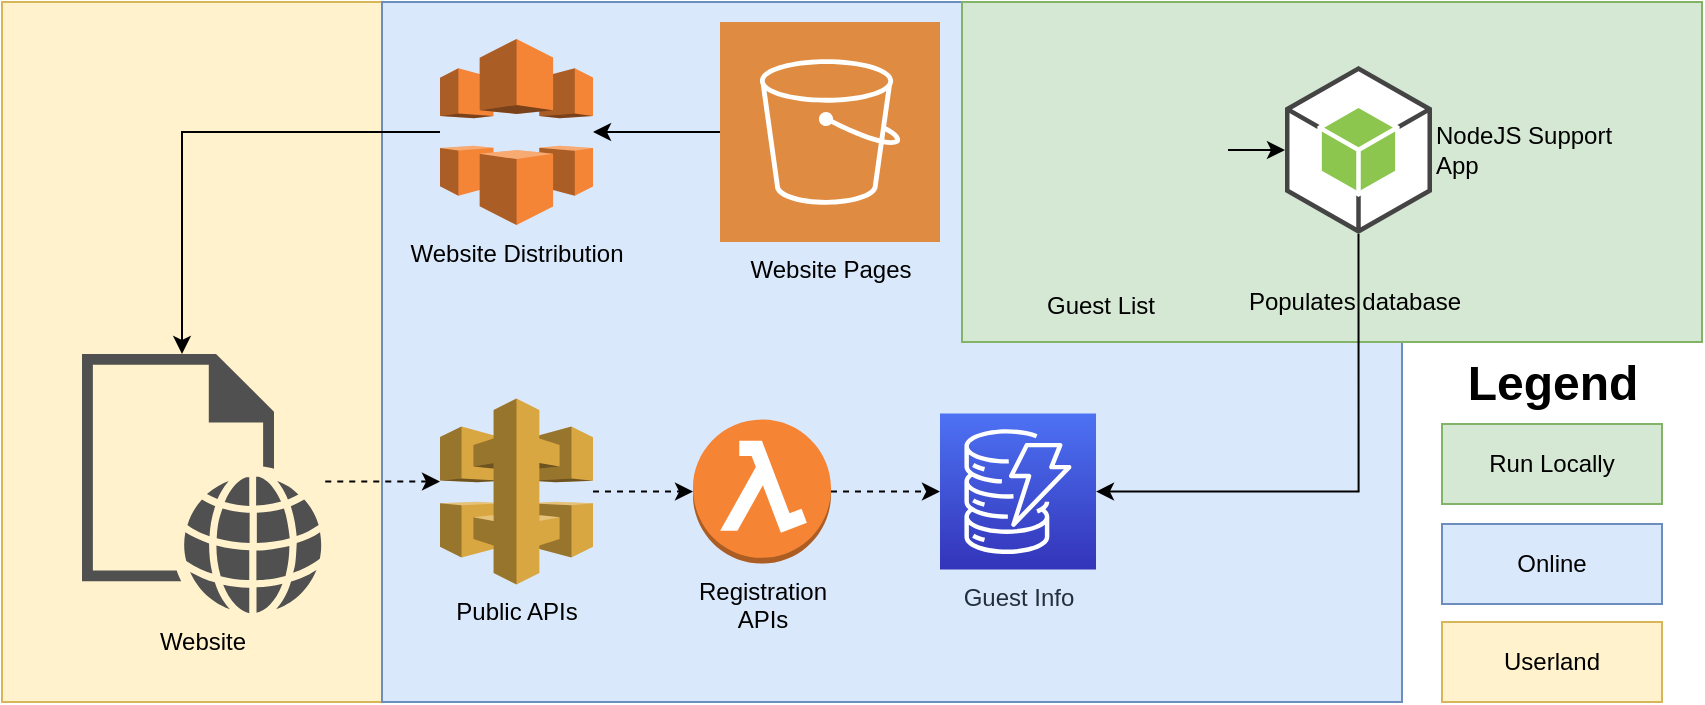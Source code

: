 <mxfile version="17.1.2" type="device"><diagram id="oXa4RapV3EE0yoTZigFx" name="Page-1"><mxGraphModel dx="2062" dy="1097" grid="1" gridSize="10" guides="1" tooltips="1" connect="1" arrows="1" fold="1" page="1" pageScale="1" pageWidth="850" pageHeight="1100" math="0" shadow="0"><root><mxCell id="0"/><mxCell id="1" parent="0"/><mxCell id="rCehv5c0b1tcyMUzMl0I-11" value="" style="rounded=0;whiteSpace=wrap;html=1;labelBackgroundColor=none;fontSize=12;fillColor=#fff2cc;strokeColor=#d6b656;" vertex="1" parent="1"><mxGeometry width="190" height="350" as="geometry"/></mxCell><mxCell id="rCehv5c0b1tcyMUzMl0I-8" value="" style="rounded=0;whiteSpace=wrap;html=1;fillColor=#dae8fc;strokeColor=#6c8ebf;" vertex="1" parent="1"><mxGeometry x="190" width="510" height="350" as="geometry"/></mxCell><mxCell id="rCehv5c0b1tcyMUzMl0I-5" value="" style="rounded=0;whiteSpace=wrap;html=1;fillColor=#d5e8d4;strokeColor=#82b366;" vertex="1" parent="1"><mxGeometry x="480" width="370" height="170" as="geometry"/></mxCell><mxCell id="WOl6RDAl4JWvggr3Kqs2-12" style="edgeStyle=orthogonalEdgeStyle;rounded=0;orthogonalLoop=1;jettySize=auto;html=1;" parent="1" source="WOl6RDAl4JWvggr3Kqs2-1" target="WOl6RDAl4JWvggr3Kqs2-11" edge="1"><mxGeometry relative="1" as="geometry"><Array as="points"><mxPoint x="90" y="65"/></Array></mxGeometry></mxCell><mxCell id="WOl6RDAl4JWvggr3Kqs2-1" value="Website Distribution" style="outlineConnect=0;dashed=0;verticalLabelPosition=bottom;verticalAlign=top;align=center;html=1;shape=mxgraph.aws3.cloudfront;fillColor=#F58536;gradientColor=none;" parent="1" vertex="1"><mxGeometry x="219" y="18.5" width="76.5" height="93" as="geometry"/></mxCell><mxCell id="WOl6RDAl4JWvggr3Kqs2-3" style="edgeStyle=orthogonalEdgeStyle;rounded=0;orthogonalLoop=1;jettySize=auto;html=1;" parent="1" source="WOl6RDAl4JWvggr3Kqs2-2" target="WOl6RDAl4JWvggr3Kqs2-1" edge="1"><mxGeometry relative="1" as="geometry"/></mxCell><mxCell id="WOl6RDAl4JWvggr3Kqs2-2" value="Website Pages" style="sketch=0;pointerEvents=1;shadow=0;dashed=0;html=1;strokeColor=none;fillColor=#DF8C42;labelPosition=center;verticalLabelPosition=bottom;verticalAlign=top;align=center;outlineConnect=0;shape=mxgraph.veeam2.aws_s3;" parent="1" vertex="1"><mxGeometry x="359" y="10" width="110" height="110" as="geometry"/></mxCell><mxCell id="WOl6RDAl4JWvggr3Kqs2-13" style="edgeStyle=orthogonalEdgeStyle;rounded=0;orthogonalLoop=1;jettySize=auto;html=1;startArrow=classic;startFill=1;endArrow=none;endFill=0;dashed=1;entryX=0.992;entryY=0.492;entryDx=0;entryDy=0;entryPerimeter=0;" parent="1" source="WOl6RDAl4JWvggr3Kqs2-4" target="WOl6RDAl4JWvggr3Kqs2-11" edge="1"><mxGeometry relative="1" as="geometry"><Array as="points"><mxPoint x="159" y="240"/></Array></mxGeometry></mxCell><mxCell id="WOl6RDAl4JWvggr3Kqs2-18" style="edgeStyle=orthogonalEdgeStyle;rounded=0;orthogonalLoop=1;jettySize=auto;html=1;entryX=0;entryY=0.5;entryDx=0;entryDy=0;entryPerimeter=0;startArrow=none;startFill=0;endArrow=classic;endFill=1;dashed=1;" parent="1" source="WOl6RDAl4JWvggr3Kqs2-4" target="WOl6RDAl4JWvggr3Kqs2-5" edge="1"><mxGeometry relative="1" as="geometry"/></mxCell><mxCell id="WOl6RDAl4JWvggr3Kqs2-4" value="Public APIs" style="outlineConnect=0;dashed=0;verticalLabelPosition=bottom;verticalAlign=top;align=center;html=1;shape=mxgraph.aws3.api_gateway;fillColor=#D9A741;gradientColor=none;" parent="1" vertex="1"><mxGeometry x="219" y="198.3" width="76.5" height="93" as="geometry"/></mxCell><mxCell id="WOl6RDAl4JWvggr3Kqs2-17" style="edgeStyle=orthogonalEdgeStyle;rounded=0;orthogonalLoop=1;jettySize=auto;html=1;entryX=0;entryY=0.5;entryDx=0;entryDy=0;entryPerimeter=0;startArrow=none;startFill=0;endArrow=classic;endFill=1;dashed=1;" parent="1" source="WOl6RDAl4JWvggr3Kqs2-5" target="WOl6RDAl4JWvggr3Kqs2-16" edge="1"><mxGeometry relative="1" as="geometry"/></mxCell><mxCell id="WOl6RDAl4JWvggr3Kqs2-5" value="Registration&lt;br&gt;APIs" style="outlineConnect=0;dashed=0;verticalLabelPosition=bottom;verticalAlign=top;align=center;html=1;shape=mxgraph.aws3.lambda_function;fillColor=#F58534;gradientColor=none;" parent="1" vertex="1"><mxGeometry x="345.5" y="208.8" width="69" height="72" as="geometry"/></mxCell><mxCell id="WOl6RDAl4JWvggr3Kqs2-11" value="Website" style="sketch=0;pointerEvents=1;shadow=0;dashed=0;html=1;strokeColor=none;fillColor=#505050;labelPosition=center;verticalLabelPosition=bottom;verticalAlign=top;outlineConnect=0;align=center;shape=mxgraph.office.concepts.web_page;" parent="1" vertex="1"><mxGeometry x="40" y="176" width="120" height="129.6" as="geometry"/></mxCell><mxCell id="WOl6RDAl4JWvggr3Kqs2-16" value="Guest Info" style="sketch=0;points=[[0,0,0],[0.25,0,0],[0.5,0,0],[0.75,0,0],[1,0,0],[0,1,0],[0.25,1,0],[0.5,1,0],[0.75,1,0],[1,1,0],[0,0.25,0],[0,0.5,0],[0,0.75,0],[1,0.25,0],[1,0.5,0],[1,0.75,0]];outlineConnect=0;fontColor=#232F3E;gradientColor=#4D72F3;gradientDirection=north;fillColor=#3334B9;strokeColor=#ffffff;dashed=0;verticalLabelPosition=bottom;verticalAlign=top;align=center;html=1;fontSize=12;fontStyle=0;aspect=fixed;shape=mxgraph.aws4.resourceIcon;resIcon=mxgraph.aws4.dynamodb;" parent="1" vertex="1"><mxGeometry x="469" y="205.8" width="78" height="78" as="geometry"/></mxCell><mxCell id="rCehv5c0b1tcyMUzMl0I-3" style="edgeStyle=orthogonalEdgeStyle;rounded=0;orthogonalLoop=1;jettySize=auto;html=1;entryX=0;entryY=0.5;entryDx=0;entryDy=0;entryPerimeter=0;" edge="1" parent="1" source="rCehv5c0b1tcyMUzMl0I-1" target="rCehv5c0b1tcyMUzMl0I-2"><mxGeometry relative="1" as="geometry"/></mxCell><mxCell id="rCehv5c0b1tcyMUzMl0I-1" value="Guest List" style="shape=image;html=1;verticalAlign=top;verticalLabelPosition=bottom;labelBackgroundColor=none;imageAspect=0;aspect=fixed;image=https://cdn1.iconfinder.com/data/icons/bootstrap-vol-3/16/filetype-csv-128.png" vertex="1" parent="1"><mxGeometry x="485" y="10" width="128" height="128" as="geometry"/></mxCell><mxCell id="rCehv5c0b1tcyMUzMl0I-4" style="edgeStyle=orthogonalEdgeStyle;rounded=0;orthogonalLoop=1;jettySize=auto;html=1;entryX=1;entryY=0.5;entryDx=0;entryDy=0;entryPerimeter=0;exitX=0.5;exitY=1;exitDx=0;exitDy=0;exitPerimeter=0;" edge="1" parent="1" source="rCehv5c0b1tcyMUzMl0I-2" target="WOl6RDAl4JWvggr3Kqs2-16"><mxGeometry relative="1" as="geometry"/></mxCell><mxCell id="rCehv5c0b1tcyMUzMl0I-10" value="Populates database" style="edgeLabel;html=1;align=center;verticalAlign=middle;resizable=0;points=[];fontSize=12;labelBackgroundColor=none;" vertex="1" connectable="0" parent="rCehv5c0b1tcyMUzMl0I-4"><mxGeometry x="-0.679" relative="1" as="geometry"><mxPoint x="-3" y="-8" as="offset"/></mxGeometry></mxCell><mxCell id="rCehv5c0b1tcyMUzMl0I-2" value="NodeJS Support&lt;br&gt;&lt;div&gt;&lt;span&gt;App&lt;/span&gt;&lt;/div&gt;" style="outlineConnect=0;dashed=0;verticalLabelPosition=middle;verticalAlign=middle;align=left;html=1;shape=mxgraph.aws3.android;fillColor=#8CC64F;gradientColor=none;labelPosition=right;" vertex="1" parent="1"><mxGeometry x="641.5" y="32" width="73.5" height="84" as="geometry"/></mxCell><mxCell id="rCehv5c0b1tcyMUzMl0I-6" value="Run Locally" style="rounded=0;whiteSpace=wrap;html=1;fillColor=#d5e8d4;strokeColor=#82b366;" vertex="1" parent="1"><mxGeometry x="720" y="211" width="110" height="40" as="geometry"/></mxCell><mxCell id="rCehv5c0b1tcyMUzMl0I-7" value="Online" style="rounded=0;whiteSpace=wrap;html=1;fillColor=#dae8fc;strokeColor=#6c8ebf;" vertex="1" parent="1"><mxGeometry x="720" y="261" width="110" height="40" as="geometry"/></mxCell><mxCell id="rCehv5c0b1tcyMUzMl0I-9" value="&lt;b style=&quot;font-size: 24px;&quot;&gt;Legend&lt;/b&gt;" style="text;html=1;align=center;verticalAlign=middle;resizable=0;points=[];autosize=1;strokeColor=none;fillColor=none;fontSize=24;" vertex="1" parent="1"><mxGeometry x="725" y="176" width="100" height="30" as="geometry"/></mxCell><mxCell id="rCehv5c0b1tcyMUzMl0I-12" value="Userland" style="rounded=0;whiteSpace=wrap;html=1;fillColor=#fff2cc;strokeColor=#d6b656;" vertex="1" parent="1"><mxGeometry x="720" y="310" width="110" height="40" as="geometry"/></mxCell></root></mxGraphModel></diagram></mxfile>